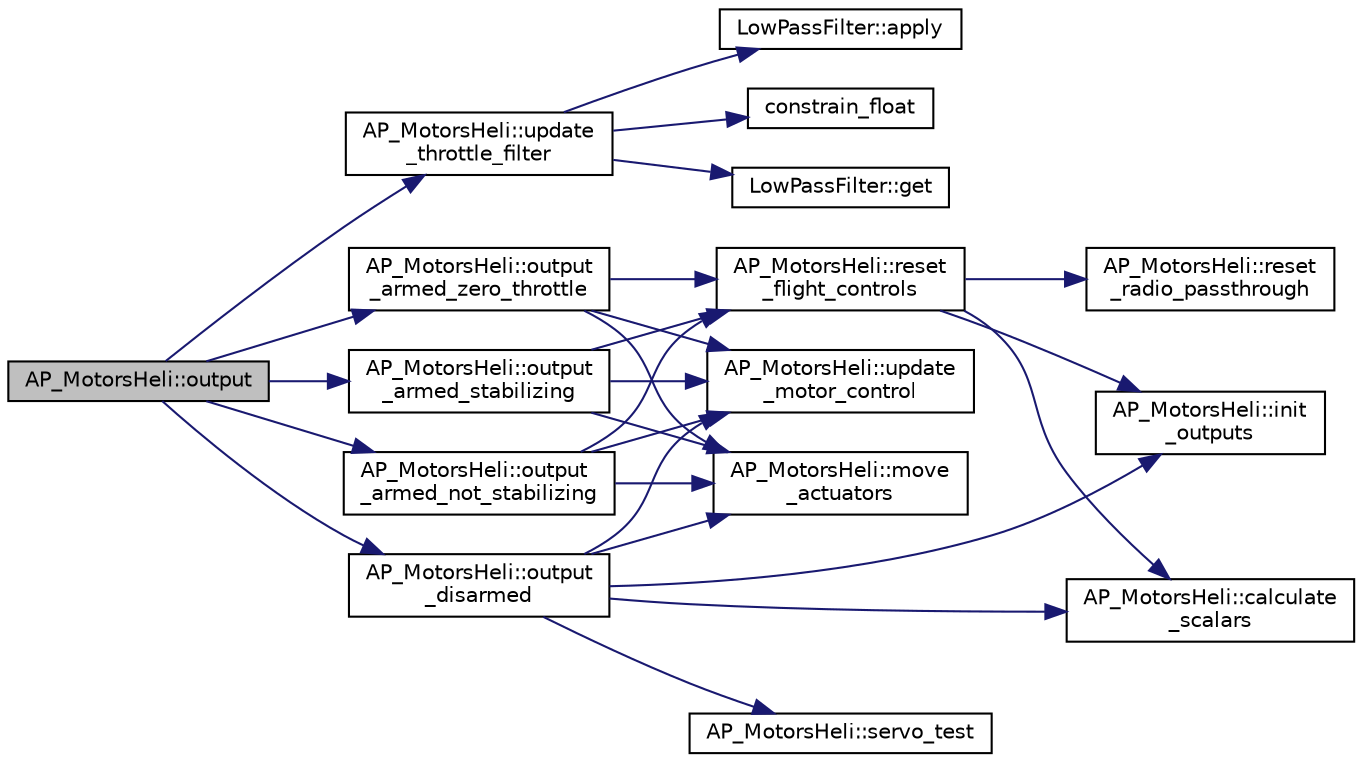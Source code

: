 digraph "AP_MotorsHeli::output"
{
 // INTERACTIVE_SVG=YES
  edge [fontname="Helvetica",fontsize="10",labelfontname="Helvetica",labelfontsize="10"];
  node [fontname="Helvetica",fontsize="10",shape=record];
  rankdir="LR";
  Node1 [label="AP_MotorsHeli::output",height=0.2,width=0.4,color="black", fillcolor="grey75", style="filled", fontcolor="black"];
  Node1 -> Node2 [color="midnightblue",fontsize="10",style="solid",fontname="Helvetica"];
  Node2 [label="AP_MotorsHeli::update\l_throttle_filter",height=0.2,width=0.4,color="black", fillcolor="white", style="filled",URL="$classAP__MotorsHeli.html#a5ed8521057219c21ce54ff5271237cb4"];
  Node2 -> Node3 [color="midnightblue",fontsize="10",style="solid",fontname="Helvetica"];
  Node3 [label="LowPassFilter::apply",height=0.2,width=0.4,color="black", fillcolor="white", style="filled",URL="$classLowPassFilter.html#aa390849d2e18ff3287f92b89d8657841"];
  Node2 -> Node4 [color="midnightblue",fontsize="10",style="solid",fontname="Helvetica"];
  Node4 [label="constrain_float",height=0.2,width=0.4,color="black", fillcolor="white", style="filled",URL="$AP__Math_8h.html#a27149a7dfbb14319088e8332705c0046"];
  Node2 -> Node5 [color="midnightblue",fontsize="10",style="solid",fontname="Helvetica"];
  Node5 [label="LowPassFilter::get",height=0.2,width=0.4,color="black", fillcolor="white", style="filled",URL="$classLowPassFilter.html#af4fadecd2b4865888d6262f2fe67f8d1"];
  Node1 -> Node6 [color="midnightblue",fontsize="10",style="solid",fontname="Helvetica"];
  Node6 [label="AP_MotorsHeli::output\l_armed_zero_throttle",height=0.2,width=0.4,color="black", fillcolor="white", style="filled",URL="$classAP__MotorsHeli.html#ad5752cdd84e25803d1889ac66817c221"];
  Node6 -> Node7 [color="midnightblue",fontsize="10",style="solid",fontname="Helvetica"];
  Node7 [label="AP_MotorsHeli::reset\l_flight_controls",height=0.2,width=0.4,color="black", fillcolor="white", style="filled",URL="$classAP__MotorsHeli.html#ade550578da44ebca78eca8323870142c"];
  Node7 -> Node8 [color="midnightblue",fontsize="10",style="solid",fontname="Helvetica"];
  Node8 [label="AP_MotorsHeli::reset\l_radio_passthrough",height=0.2,width=0.4,color="black", fillcolor="white", style="filled",URL="$classAP__MotorsHeli.html#a18c1beb3ffe95bc6bfe9eb62bce837e0"];
  Node7 -> Node9 [color="midnightblue",fontsize="10",style="solid",fontname="Helvetica"];
  Node9 [label="AP_MotorsHeli::init\l_outputs",height=0.2,width=0.4,color="black", fillcolor="white", style="filled",URL="$classAP__MotorsHeli.html#a661837bc0cce230aa991f7068e3b58d2"];
  Node7 -> Node10 [color="midnightblue",fontsize="10",style="solid",fontname="Helvetica"];
  Node10 [label="AP_MotorsHeli::calculate\l_scalars",height=0.2,width=0.4,color="black", fillcolor="white", style="filled",URL="$classAP__MotorsHeli.html#a3b035659d70ab36f882f7c9871074b0c"];
  Node6 -> Node11 [color="midnightblue",fontsize="10",style="solid",fontname="Helvetica"];
  Node11 [label="AP_MotorsHeli::move\l_actuators",height=0.2,width=0.4,color="black", fillcolor="white", style="filled",URL="$classAP__MotorsHeli.html#aeb35efd3b3c4adfeb2ac2779bead6512"];
  Node6 -> Node12 [color="midnightblue",fontsize="10",style="solid",fontname="Helvetica"];
  Node12 [label="AP_MotorsHeli::update\l_motor_control",height=0.2,width=0.4,color="black", fillcolor="white", style="filled",URL="$classAP__MotorsHeli.html#adbdf96ff94fe109c7fa24650e3759f19"];
  Node1 -> Node13 [color="midnightblue",fontsize="10",style="solid",fontname="Helvetica"];
  Node13 [label="AP_MotorsHeli::output\l_armed_stabilizing",height=0.2,width=0.4,color="black", fillcolor="white", style="filled",URL="$classAP__MotorsHeli.html#a85918ee9be140eee1738ca2898fc6513"];
  Node13 -> Node7 [color="midnightblue",fontsize="10",style="solid",fontname="Helvetica"];
  Node13 -> Node11 [color="midnightblue",fontsize="10",style="solid",fontname="Helvetica"];
  Node13 -> Node12 [color="midnightblue",fontsize="10",style="solid",fontname="Helvetica"];
  Node1 -> Node14 [color="midnightblue",fontsize="10",style="solid",fontname="Helvetica"];
  Node14 [label="AP_MotorsHeli::output\l_armed_not_stabilizing",height=0.2,width=0.4,color="black", fillcolor="white", style="filled",URL="$classAP__MotorsHeli.html#af02bef1b954fa23247b9940113c9a59a"];
  Node14 -> Node7 [color="midnightblue",fontsize="10",style="solid",fontname="Helvetica"];
  Node14 -> Node11 [color="midnightblue",fontsize="10",style="solid",fontname="Helvetica"];
  Node14 -> Node12 [color="midnightblue",fontsize="10",style="solid",fontname="Helvetica"];
  Node1 -> Node15 [color="midnightblue",fontsize="10",style="solid",fontname="Helvetica"];
  Node15 [label="AP_MotorsHeli::output\l_disarmed",height=0.2,width=0.4,color="black", fillcolor="white", style="filled",URL="$classAP__MotorsHeli.html#a82bbdd9f88cb6a1e2ab13fafddafe639"];
  Node15 -> Node16 [color="midnightblue",fontsize="10",style="solid",fontname="Helvetica"];
  Node16 [label="AP_MotorsHeli::servo_test",height=0.2,width=0.4,color="black", fillcolor="white", style="filled",URL="$classAP__MotorsHeli.html#ada94ad62a4971929caec17eaf954551f"];
  Node15 -> Node9 [color="midnightblue",fontsize="10",style="solid",fontname="Helvetica"];
  Node15 -> Node10 [color="midnightblue",fontsize="10",style="solid",fontname="Helvetica"];
  Node15 -> Node11 [color="midnightblue",fontsize="10",style="solid",fontname="Helvetica"];
  Node15 -> Node12 [color="midnightblue",fontsize="10",style="solid",fontname="Helvetica"];
}
